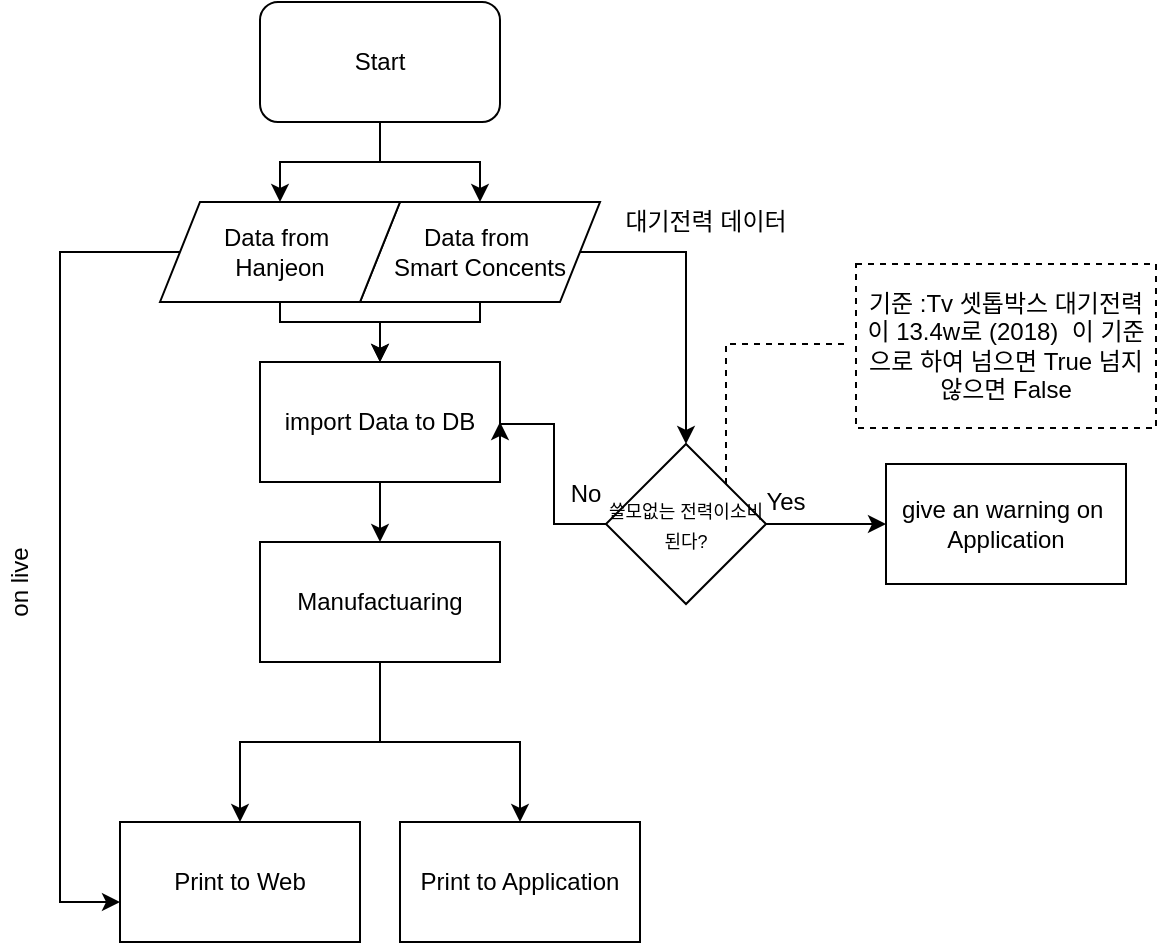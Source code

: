 <mxfile version="13.7.9" type="github" pages="2">
  <diagram id="we14fcO_ibnNhc2jqgIF" name="Page-1">
    <mxGraphModel dx="1287" dy="713" grid="1" gridSize="10" guides="1" tooltips="1" connect="1" arrows="1" fold="1" page="1" pageScale="1" pageWidth="827" pageHeight="1169" math="0" shadow="0">
      <root>
        <mxCell id="0" />
        <mxCell id="1" parent="0" />
        <mxCell id="new_XckxPWkDHHhrYv5X-27" style="edgeStyle=orthogonalEdgeStyle;rounded=0;orthogonalLoop=1;jettySize=auto;html=1;" parent="1" source="AqY9Y-wzEiTEmSYXW-ki-1" target="qgAJWOxvSjd6XLd1FfgR-4" edge="1">
          <mxGeometry relative="1" as="geometry" />
        </mxCell>
        <mxCell id="new_XckxPWkDHHhrYv5X-28" style="edgeStyle=orthogonalEdgeStyle;rounded=0;orthogonalLoop=1;jettySize=auto;html=1;entryX=0.5;entryY=0;entryDx=0;entryDy=0;" parent="1" source="AqY9Y-wzEiTEmSYXW-ki-1" target="AqY9Y-wzEiTEmSYXW-ki-2" edge="1">
          <mxGeometry relative="1" as="geometry" />
        </mxCell>
        <mxCell id="AqY9Y-wzEiTEmSYXW-ki-1" value="Start" style="rounded=1;whiteSpace=wrap;html=1;" parent="1" vertex="1">
          <mxGeometry x="-473" y="349" width="120" height="60" as="geometry" />
        </mxCell>
        <mxCell id="new_XckxPWkDHHhrYv5X-32" style="edgeStyle=orthogonalEdgeStyle;rounded=0;orthogonalLoop=1;jettySize=auto;html=1;entryX=0.5;entryY=0;entryDx=0;entryDy=0;" parent="1" source="AqY9Y-wzEiTEmSYXW-ki-2" target="new_XckxPWkDHHhrYv5X-1" edge="1">
          <mxGeometry relative="1" as="geometry">
            <Array as="points">
              <mxPoint x="-363" y="509" />
              <mxPoint x="-413" y="509" />
            </Array>
          </mxGeometry>
        </mxCell>
        <mxCell id="2fL9xPu-dTw6iTjDpC6E-15" style="edgeStyle=orthogonalEdgeStyle;rounded=0;orthogonalLoop=1;jettySize=auto;html=1;endArrow=classic;endFill=1;" parent="1" source="AqY9Y-wzEiTEmSYXW-ki-2" target="2fL9xPu-dTw6iTjDpC6E-5" edge="1">
          <mxGeometry relative="1" as="geometry" />
        </mxCell>
        <mxCell id="AqY9Y-wzEiTEmSYXW-ki-2" value="Data from&amp;nbsp;&lt;br&gt;Smart Concents" style="shape=parallelogram;perimeter=parallelogramPerimeter;whiteSpace=wrap;html=1;fixedSize=1;" parent="1" vertex="1">
          <mxGeometry x="-423" y="449" width="120" height="50" as="geometry" />
        </mxCell>
        <mxCell id="AqY9Y-wzEiTEmSYXW-ki-17" value="Print to Web" style="rounded=0;whiteSpace=wrap;html=1;" parent="1" vertex="1">
          <mxGeometry x="-543" y="759" width="120" height="60" as="geometry" />
        </mxCell>
        <mxCell id="AqY9Y-wzEiTEmSYXW-ki-18" value="Print to Application" style="rounded=0;whiteSpace=wrap;html=1;" parent="1" vertex="1">
          <mxGeometry x="-403" y="759" width="120" height="60" as="geometry" />
        </mxCell>
        <mxCell id="new_XckxPWkDHHhrYv5X-29" style="edgeStyle=orthogonalEdgeStyle;rounded=0;orthogonalLoop=1;jettySize=auto;html=1;entryX=0;entryY=0.667;entryDx=0;entryDy=0;entryPerimeter=0;" parent="1" source="qgAJWOxvSjd6XLd1FfgR-4" target="AqY9Y-wzEiTEmSYXW-ki-17" edge="1">
          <mxGeometry relative="1" as="geometry">
            <mxPoint x="-553" y="799" as="targetPoint" />
            <Array as="points">
              <mxPoint x="-573" y="474" />
              <mxPoint x="-573" y="799" />
            </Array>
          </mxGeometry>
        </mxCell>
        <mxCell id="new_XckxPWkDHHhrYv5X-31" style="edgeStyle=orthogonalEdgeStyle;rounded=0;orthogonalLoop=1;jettySize=auto;html=1;exitX=0.5;exitY=1;exitDx=0;exitDy=0;entryX=0.5;entryY=0;entryDx=0;entryDy=0;" parent="1" source="qgAJWOxvSjd6XLd1FfgR-4" target="new_XckxPWkDHHhrYv5X-1" edge="1">
          <mxGeometry relative="1" as="geometry">
            <Array as="points">
              <mxPoint x="-463" y="509" />
              <mxPoint x="-413" y="509" />
            </Array>
          </mxGeometry>
        </mxCell>
        <mxCell id="qgAJWOxvSjd6XLd1FfgR-4" value="Data from&amp;nbsp;&lt;br&gt;Hanjeon" style="shape=parallelogram;perimeter=parallelogramPerimeter;whiteSpace=wrap;html=1;fixedSize=1;" parent="1" vertex="1">
          <mxGeometry x="-523" y="449" width="120" height="50" as="geometry" />
        </mxCell>
        <mxCell id="new_XckxPWkDHHhrYv5X-4" style="edgeStyle=orthogonalEdgeStyle;rounded=0;orthogonalLoop=1;jettySize=auto;html=1;exitX=0.5;exitY=1;exitDx=0;exitDy=0;entryX=0.5;entryY=0;entryDx=0;entryDy=0;" parent="1" source="new_XckxPWkDHHhrYv5X-1" target="new_XckxPWkDHHhrYv5X-3" edge="1">
          <mxGeometry relative="1" as="geometry" />
        </mxCell>
        <mxCell id="new_XckxPWkDHHhrYv5X-1" value="import Data to DB" style="rounded=0;whiteSpace=wrap;html=1;" parent="1" vertex="1">
          <mxGeometry x="-473" y="529" width="120" height="60" as="geometry" />
        </mxCell>
        <mxCell id="new_XckxPWkDHHhrYv5X-11" style="edgeStyle=orthogonalEdgeStyle;rounded=0;orthogonalLoop=1;jettySize=auto;html=1;exitX=0.5;exitY=1;exitDx=0;exitDy=0;entryX=0.5;entryY=0;entryDx=0;entryDy=0;" parent="1" source="new_XckxPWkDHHhrYv5X-3" target="AqY9Y-wzEiTEmSYXW-ki-17" edge="1">
          <mxGeometry relative="1" as="geometry" />
        </mxCell>
        <mxCell id="new_XckxPWkDHHhrYv5X-26" style="edgeStyle=orthogonalEdgeStyle;rounded=0;orthogonalLoop=1;jettySize=auto;html=1;" parent="1" source="new_XckxPWkDHHhrYv5X-3" target="AqY9Y-wzEiTEmSYXW-ki-18" edge="1">
          <mxGeometry relative="1" as="geometry" />
        </mxCell>
        <mxCell id="new_XckxPWkDHHhrYv5X-3" value="Manufactuaring" style="rounded=0;whiteSpace=wrap;html=1;" parent="1" vertex="1">
          <mxGeometry x="-473" y="619" width="120" height="60" as="geometry" />
        </mxCell>
        <mxCell id="new_XckxPWkDHHhrYv5X-16" value="on live" style="text;html=1;strokeColor=none;fillColor=none;align=center;verticalAlign=middle;whiteSpace=wrap;rounded=0;rotation=-90;" parent="1" vertex="1">
          <mxGeometry x="-643" y="629" width="100" height="20" as="geometry" />
        </mxCell>
        <mxCell id="new_XckxPWkDHHhrYv5X-17" value="대기전력 데이터" style="text;html=1;strokeColor=none;fillColor=none;align=center;verticalAlign=middle;whiteSpace=wrap;rounded=0;rotation=0;" parent="1" vertex="1">
          <mxGeometry x="-300" y="449" width="100" height="20" as="geometry" />
        </mxCell>
        <mxCell id="2fL9xPu-dTw6iTjDpC6E-6" style="edgeStyle=orthogonalEdgeStyle;rounded=0;orthogonalLoop=1;jettySize=auto;html=1;" parent="1" source="2fL9xPu-dTw6iTjDpC6E-5" edge="1">
          <mxGeometry relative="1" as="geometry">
            <mxPoint x="-160" y="610" as="targetPoint" />
          </mxGeometry>
        </mxCell>
        <mxCell id="2fL9xPu-dTw6iTjDpC6E-12" style="edgeStyle=orthogonalEdgeStyle;rounded=0;orthogonalLoop=1;jettySize=auto;html=1;exitX=1;exitY=0;exitDx=0;exitDy=0;dashed=1;endArrow=none;endFill=0;" parent="1" source="2fL9xPu-dTw6iTjDpC6E-5" edge="1">
          <mxGeometry relative="1" as="geometry">
            <mxPoint x="-180" y="520" as="targetPoint" />
            <Array as="points">
              <mxPoint x="-240" y="520" />
              <mxPoint x="-190" y="520" />
            </Array>
          </mxGeometry>
        </mxCell>
        <mxCell id="2fL9xPu-dTw6iTjDpC6E-14" style="edgeStyle=orthogonalEdgeStyle;rounded=0;orthogonalLoop=1;jettySize=auto;html=1;entryX=1;entryY=0.5;entryDx=0;entryDy=0;endArrow=classic;endFill=1;" parent="1" source="2fL9xPu-dTw6iTjDpC6E-5" target="new_XckxPWkDHHhrYv5X-1" edge="1">
          <mxGeometry relative="1" as="geometry">
            <Array as="points">
              <mxPoint x="-326" y="610" />
              <mxPoint x="-326" y="560" />
            </Array>
          </mxGeometry>
        </mxCell>
        <mxCell id="2fL9xPu-dTw6iTjDpC6E-5" value="&lt;font style=&quot;font-size: 9px&quot;&gt;쓸모없는 전력이소비된다?&lt;/font&gt;" style="rhombus;whiteSpace=wrap;html=1;" parent="1" vertex="1">
          <mxGeometry x="-300" y="570" width="80" height="80" as="geometry" />
        </mxCell>
        <mxCell id="2fL9xPu-dTw6iTjDpC6E-7" value="Yes" style="text;html=1;strokeColor=none;fillColor=none;align=center;verticalAlign=middle;whiteSpace=wrap;rounded=0;" parent="1" vertex="1">
          <mxGeometry x="-230" y="589" width="40" height="20" as="geometry" />
        </mxCell>
        <mxCell id="2fL9xPu-dTw6iTjDpC6E-8" value="No" style="text;html=1;strokeColor=none;fillColor=none;align=center;verticalAlign=middle;whiteSpace=wrap;rounded=0;" parent="1" vertex="1">
          <mxGeometry x="-330" y="585" width="40" height="20" as="geometry" />
        </mxCell>
        <mxCell id="2fL9xPu-dTw6iTjDpC6E-11" value="give an warning on&amp;nbsp;&lt;br&gt;Application" style="rounded=0;whiteSpace=wrap;html=1;" parent="1" vertex="1">
          <mxGeometry x="-160" y="580" width="120" height="60" as="geometry" />
        </mxCell>
        <mxCell id="2fL9xPu-dTw6iTjDpC6E-13" value="기준 :Tv 셋톱박스 대기전력이 13.4w로 (2018)&amp;nbsp; 이 기준으로 하여 넘으면 True 넘지 않으면 False" style="text;html=1;fillColor=none;align=center;verticalAlign=middle;whiteSpace=wrap;rounded=0;strokeColor=#000000;dashed=1;" parent="1" vertex="1">
          <mxGeometry x="-175" y="480" width="150" height="82" as="geometry" />
        </mxCell>
      </root>
    </mxGraphModel>
  </diagram>
  <diagram id="VqIn0J1o04yH5jwhSEmT" name="Page-2">
    <mxGraphModel dx="920" dy="1524" grid="1" gridSize="10" guides="1" tooltips="1" connect="1" arrows="1" fold="1" page="1" pageScale="1" pageWidth="827" pageHeight="1169" math="0" shadow="0">
      <root>
        <mxCell id="0DIaKD-9MHfwpwyAmRbE-0" />
        <mxCell id="0DIaKD-9MHfwpwyAmRbE-1" parent="0DIaKD-9MHfwpwyAmRbE-0" />
      </root>
    </mxGraphModel>
  </diagram>
</mxfile>
